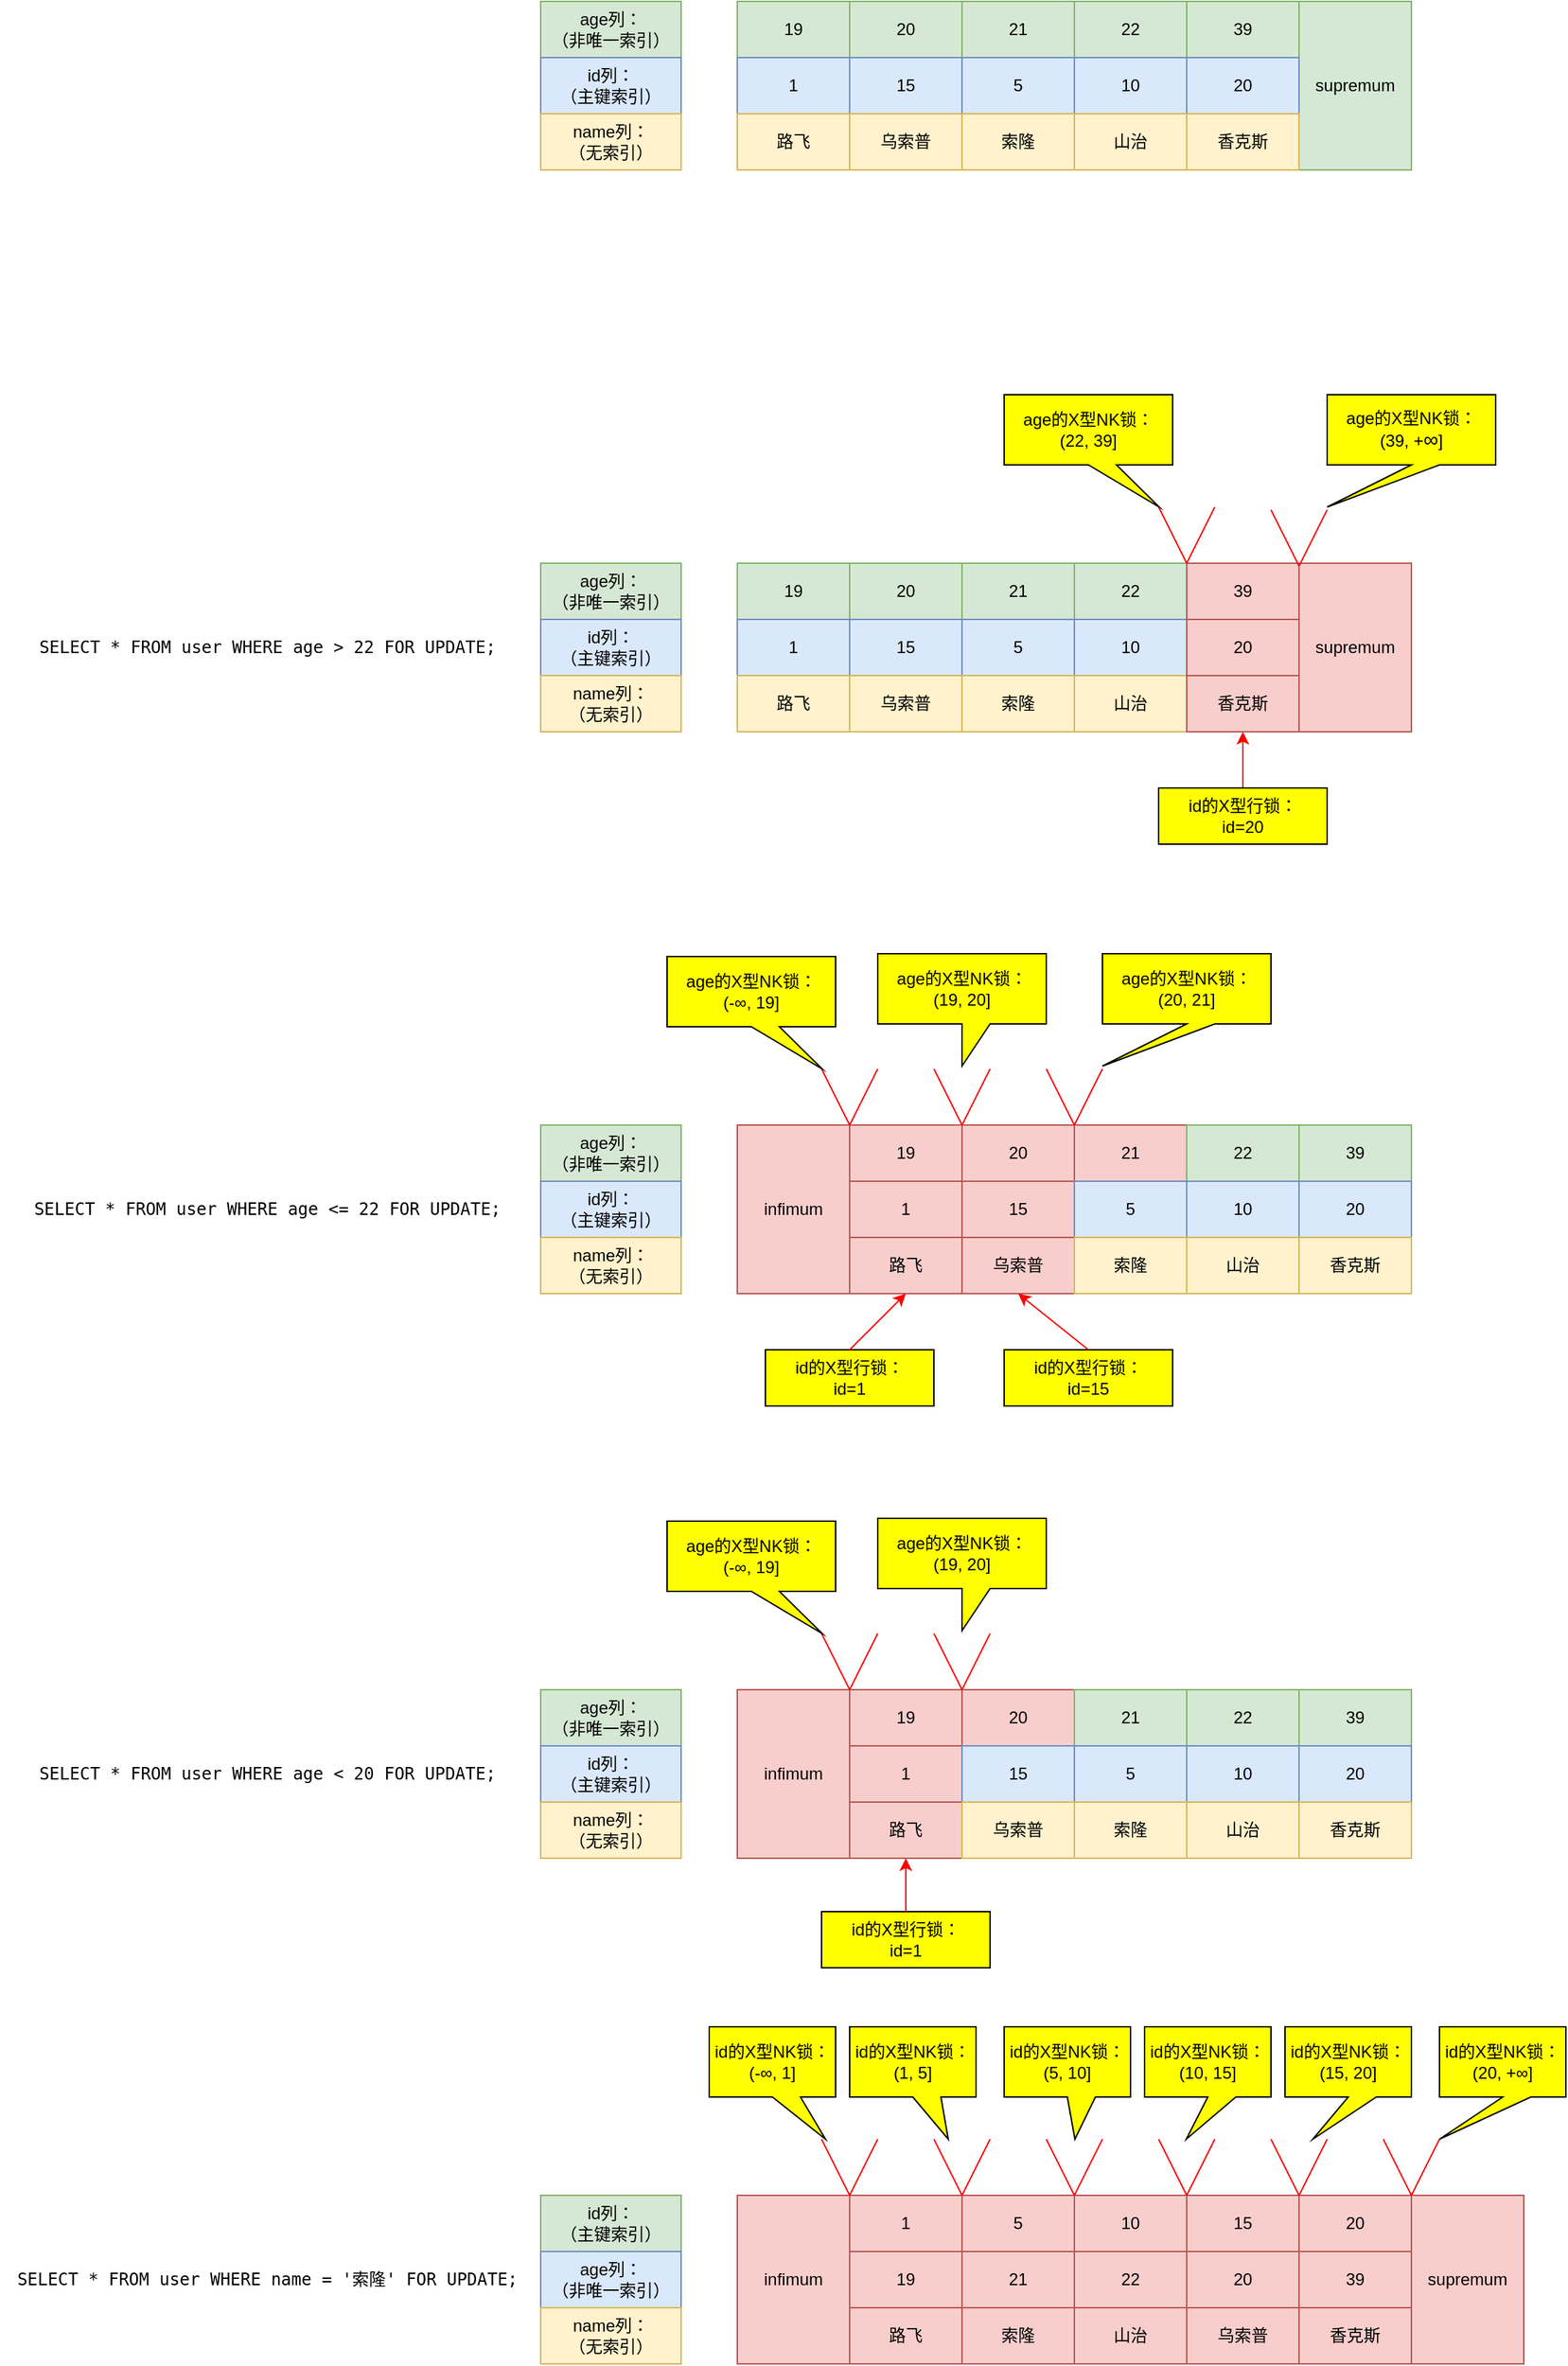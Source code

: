 <mxfile version="20.8.20" type="github">
  <diagram name="第 1 页" id="FlRqeJwbX9VMAqkas6RI">
    <mxGraphModel dx="1771" dy="603" grid="1" gridSize="10" guides="1" tooltips="1" connect="1" arrows="1" fold="1" page="1" pageScale="1" pageWidth="827" pageHeight="1169" math="0" shadow="0">
      <root>
        <mxCell id="0" />
        <mxCell id="1" parent="0" />
        <mxCell id="O0HnEdoJvwAwBROTITY0-1" value="age列：&lt;br&gt;（非唯一索引）" style="rounded=0;whiteSpace=wrap;html=1;align=center;fillColor=#d5e8d4;strokeColor=#82b366;" vertex="1" parent="1">
          <mxGeometry x="40" y="240" width="100" height="40" as="geometry" />
        </mxCell>
        <mxCell id="O0HnEdoJvwAwBROTITY0-2" value="19" style="rounded=0;whiteSpace=wrap;html=1;align=center;fillColor=#d5e8d4;strokeColor=#82b366;" vertex="1" parent="1">
          <mxGeometry x="180" y="240" width="80" height="40" as="geometry" />
        </mxCell>
        <mxCell id="O0HnEdoJvwAwBROTITY0-3" value="20" style="rounded=0;whiteSpace=wrap;html=1;align=center;fillColor=#d5e8d4;strokeColor=#82b366;" vertex="1" parent="1">
          <mxGeometry x="260" y="240" width="80" height="40" as="geometry" />
        </mxCell>
        <mxCell id="O0HnEdoJvwAwBROTITY0-4" value="21" style="rounded=0;whiteSpace=wrap;html=1;align=center;fillColor=#d5e8d4;strokeColor=#82b366;" vertex="1" parent="1">
          <mxGeometry x="340" y="240" width="80" height="40" as="geometry" />
        </mxCell>
        <mxCell id="O0HnEdoJvwAwBROTITY0-5" value="22" style="rounded=0;whiteSpace=wrap;html=1;align=center;fillColor=#d5e8d4;strokeColor=#82b366;" vertex="1" parent="1">
          <mxGeometry x="420" y="240" width="80" height="40" as="geometry" />
        </mxCell>
        <mxCell id="O0HnEdoJvwAwBROTITY0-6" value="39" style="rounded=0;whiteSpace=wrap;html=1;align=center;fillColor=#d5e8d4;strokeColor=#82b366;" vertex="1" parent="1">
          <mxGeometry x="500" y="240" width="80" height="40" as="geometry" />
        </mxCell>
        <mxCell id="O0HnEdoJvwAwBROTITY0-7" value="supremum" style="rounded=0;whiteSpace=wrap;html=1;align=center;fillColor=#d5e8d4;strokeColor=#82b366;" vertex="1" parent="1">
          <mxGeometry x="580" y="240" width="80" height="120" as="geometry" />
        </mxCell>
        <mxCell id="O0HnEdoJvwAwBROTITY0-8" value="id列：&lt;br&gt;（主键索引）" style="rounded=0;whiteSpace=wrap;html=1;align=center;fillColor=#dae8fc;strokeColor=#6c8ebf;" vertex="1" parent="1">
          <mxGeometry x="40" y="280" width="100" height="40" as="geometry" />
        </mxCell>
        <mxCell id="O0HnEdoJvwAwBROTITY0-9" value="1" style="rounded=0;whiteSpace=wrap;html=1;align=center;fillColor=#dae8fc;strokeColor=#6c8ebf;" vertex="1" parent="1">
          <mxGeometry x="180" y="280" width="80" height="40" as="geometry" />
        </mxCell>
        <mxCell id="O0HnEdoJvwAwBROTITY0-10" value="15" style="rounded=0;whiteSpace=wrap;html=1;align=center;fillColor=#dae8fc;strokeColor=#6c8ebf;" vertex="1" parent="1">
          <mxGeometry x="260" y="280" width="80" height="40" as="geometry" />
        </mxCell>
        <mxCell id="O0HnEdoJvwAwBROTITY0-11" value="5" style="rounded=0;whiteSpace=wrap;html=1;align=center;fillColor=#dae8fc;strokeColor=#6c8ebf;" vertex="1" parent="1">
          <mxGeometry x="340" y="280" width="80" height="40" as="geometry" />
        </mxCell>
        <mxCell id="O0HnEdoJvwAwBROTITY0-12" value="10" style="rounded=0;whiteSpace=wrap;html=1;align=center;fillColor=#dae8fc;strokeColor=#6c8ebf;" vertex="1" parent="1">
          <mxGeometry x="420" y="280" width="80" height="40" as="geometry" />
        </mxCell>
        <mxCell id="O0HnEdoJvwAwBROTITY0-13" value="20" style="rounded=0;whiteSpace=wrap;html=1;align=center;fillColor=#dae8fc;strokeColor=#6c8ebf;" vertex="1" parent="1">
          <mxGeometry x="500" y="280" width="80" height="40" as="geometry" />
        </mxCell>
        <mxCell id="O0HnEdoJvwAwBROTITY0-14" value="name列：&lt;br&gt;（无索引）" style="rounded=0;whiteSpace=wrap;html=1;align=center;fillColor=#fff2cc;strokeColor=#d6b656;" vertex="1" parent="1">
          <mxGeometry x="40" y="320" width="100" height="40" as="geometry" />
        </mxCell>
        <mxCell id="O0HnEdoJvwAwBROTITY0-15" value="路飞" style="rounded=0;whiteSpace=wrap;html=1;align=center;fillColor=#fff2cc;strokeColor=#d6b656;" vertex="1" parent="1">
          <mxGeometry x="180" y="320" width="80" height="40" as="geometry" />
        </mxCell>
        <mxCell id="O0HnEdoJvwAwBROTITY0-16" value="乌索普" style="rounded=0;whiteSpace=wrap;html=1;align=center;fillColor=#fff2cc;strokeColor=#d6b656;" vertex="1" parent="1">
          <mxGeometry x="260" y="320" width="80" height="40" as="geometry" />
        </mxCell>
        <mxCell id="O0HnEdoJvwAwBROTITY0-17" value="索隆" style="rounded=0;whiteSpace=wrap;html=1;align=center;fillColor=#fff2cc;strokeColor=#d6b656;" vertex="1" parent="1">
          <mxGeometry x="340" y="320" width="80" height="40" as="geometry" />
        </mxCell>
        <mxCell id="O0HnEdoJvwAwBROTITY0-18" value="山治" style="rounded=0;whiteSpace=wrap;html=1;align=center;fillColor=#fff2cc;strokeColor=#d6b656;" vertex="1" parent="1">
          <mxGeometry x="420" y="320" width="80" height="40" as="geometry" />
        </mxCell>
        <mxCell id="O0HnEdoJvwAwBROTITY0-19" value="香克斯" style="rounded=0;whiteSpace=wrap;html=1;align=center;fillColor=#fff2cc;strokeColor=#d6b656;" vertex="1" parent="1">
          <mxGeometry x="500" y="320" width="80" height="40" as="geometry" />
        </mxCell>
        <mxCell id="O0HnEdoJvwAwBROTITY0-40" value="&lt;div style=&quot;font-family: Menlo, monospace;&quot;&gt;SELECT * FROM user WHERE age &amp;gt; 22 FOR UPDATE;&lt;/div&gt;" style="text;html=1;align=center;verticalAlign=middle;resizable=0;points=[];autosize=1;strokeColor=none;fillColor=none;" vertex="1" parent="1">
          <mxGeometry x="-330" y="685" width="350" height="30" as="geometry" />
        </mxCell>
        <mxCell id="O0HnEdoJvwAwBROTITY0-41" value="age列：&lt;br&gt;（非唯一索引）" style="rounded=0;whiteSpace=wrap;html=1;align=center;fillColor=#d5e8d4;strokeColor=#82b366;" vertex="1" parent="1">
          <mxGeometry x="40" y="640" width="100" height="40" as="geometry" />
        </mxCell>
        <mxCell id="O0HnEdoJvwAwBROTITY0-42" value="19" style="rounded=0;whiteSpace=wrap;html=1;align=center;fillColor=#d5e8d4;strokeColor=#82b366;" vertex="1" parent="1">
          <mxGeometry x="180" y="640" width="80" height="40" as="geometry" />
        </mxCell>
        <mxCell id="O0HnEdoJvwAwBROTITY0-43" value="20" style="rounded=0;whiteSpace=wrap;html=1;align=center;fillColor=#d5e8d4;strokeColor=#82b366;" vertex="1" parent="1">
          <mxGeometry x="260" y="640" width="80" height="40" as="geometry" />
        </mxCell>
        <mxCell id="O0HnEdoJvwAwBROTITY0-44" value="21" style="rounded=0;whiteSpace=wrap;html=1;align=center;fillColor=#d5e8d4;strokeColor=#82b366;" vertex="1" parent="1">
          <mxGeometry x="340" y="640" width="80" height="40" as="geometry" />
        </mxCell>
        <mxCell id="O0HnEdoJvwAwBROTITY0-45" value="22" style="rounded=0;whiteSpace=wrap;html=1;align=center;fillColor=#d5e8d4;strokeColor=#82b366;" vertex="1" parent="1">
          <mxGeometry x="420" y="640" width="80" height="40" as="geometry" />
        </mxCell>
        <mxCell id="O0HnEdoJvwAwBROTITY0-46" value="39" style="rounded=0;whiteSpace=wrap;html=1;align=center;fillColor=#f8cecc;strokeColor=#b85450;" vertex="1" parent="1">
          <mxGeometry x="500" y="640" width="80" height="40" as="geometry" />
        </mxCell>
        <mxCell id="O0HnEdoJvwAwBROTITY0-47" value="supremum" style="rounded=0;whiteSpace=wrap;html=1;align=center;fillColor=#f8cecc;strokeColor=#b85450;" vertex="1" parent="1">
          <mxGeometry x="580" y="640" width="80" height="120" as="geometry" />
        </mxCell>
        <mxCell id="O0HnEdoJvwAwBROTITY0-48" value="id列：&lt;br&gt;（主键索引）" style="rounded=0;whiteSpace=wrap;html=1;align=center;fillColor=#dae8fc;strokeColor=#6c8ebf;" vertex="1" parent="1">
          <mxGeometry x="40" y="680" width="100" height="40" as="geometry" />
        </mxCell>
        <mxCell id="O0HnEdoJvwAwBROTITY0-49" value="1" style="rounded=0;whiteSpace=wrap;html=1;align=center;fillColor=#dae8fc;strokeColor=#6c8ebf;" vertex="1" parent="1">
          <mxGeometry x="180" y="680" width="80" height="40" as="geometry" />
        </mxCell>
        <mxCell id="O0HnEdoJvwAwBROTITY0-50" value="15" style="rounded=0;whiteSpace=wrap;html=1;align=center;fillColor=#dae8fc;strokeColor=#6c8ebf;" vertex="1" parent="1">
          <mxGeometry x="260" y="680" width="80" height="40" as="geometry" />
        </mxCell>
        <mxCell id="O0HnEdoJvwAwBROTITY0-51" value="5" style="rounded=0;whiteSpace=wrap;html=1;align=center;fillColor=#dae8fc;strokeColor=#6c8ebf;" vertex="1" parent="1">
          <mxGeometry x="340" y="680" width="80" height="40" as="geometry" />
        </mxCell>
        <mxCell id="O0HnEdoJvwAwBROTITY0-52" value="10" style="rounded=0;whiteSpace=wrap;html=1;align=center;fillColor=#dae8fc;strokeColor=#6c8ebf;" vertex="1" parent="1">
          <mxGeometry x="420" y="680" width="80" height="40" as="geometry" />
        </mxCell>
        <mxCell id="O0HnEdoJvwAwBROTITY0-53" value="20" style="rounded=0;whiteSpace=wrap;html=1;align=center;fillColor=#f8cecc;strokeColor=#b85450;" vertex="1" parent="1">
          <mxGeometry x="500" y="680" width="80" height="40" as="geometry" />
        </mxCell>
        <mxCell id="O0HnEdoJvwAwBROTITY0-54" value="name列：&lt;br&gt;（无索引）" style="rounded=0;whiteSpace=wrap;html=1;align=center;fillColor=#fff2cc;strokeColor=#d6b656;" vertex="1" parent="1">
          <mxGeometry x="40" y="720" width="100" height="40" as="geometry" />
        </mxCell>
        <mxCell id="O0HnEdoJvwAwBROTITY0-55" value="路飞" style="rounded=0;whiteSpace=wrap;html=1;align=center;fillColor=#fff2cc;strokeColor=#d6b656;" vertex="1" parent="1">
          <mxGeometry x="180" y="720" width="80" height="40" as="geometry" />
        </mxCell>
        <mxCell id="O0HnEdoJvwAwBROTITY0-56" value="乌索普" style="rounded=0;whiteSpace=wrap;html=1;align=center;fillColor=#fff2cc;strokeColor=#d6b656;" vertex="1" parent="1">
          <mxGeometry x="260" y="720" width="80" height="40" as="geometry" />
        </mxCell>
        <mxCell id="O0HnEdoJvwAwBROTITY0-57" value="索隆" style="rounded=0;whiteSpace=wrap;html=1;align=center;fillColor=#fff2cc;strokeColor=#d6b656;" vertex="1" parent="1">
          <mxGeometry x="340" y="720" width="80" height="40" as="geometry" />
        </mxCell>
        <mxCell id="O0HnEdoJvwAwBROTITY0-58" value="山治" style="rounded=0;whiteSpace=wrap;html=1;align=center;fillColor=#fff2cc;strokeColor=#d6b656;" vertex="1" parent="1">
          <mxGeometry x="420" y="720" width="80" height="40" as="geometry" />
        </mxCell>
        <mxCell id="O0HnEdoJvwAwBROTITY0-59" value="香克斯" style="rounded=0;whiteSpace=wrap;html=1;align=center;fillColor=#f8cecc;strokeColor=#b85450;" vertex="1" parent="1">
          <mxGeometry x="500" y="720" width="80" height="40" as="geometry" />
        </mxCell>
        <mxCell id="O0HnEdoJvwAwBROTITY0-60" value="" style="endArrow=none;html=1;rounded=0;entryX=1;entryY=0;entryDx=0;entryDy=0;strokeColor=#FF0000;" edge="1" parent="1" target="O0HnEdoJvwAwBROTITY0-45">
          <mxGeometry width="50" height="50" relative="1" as="geometry">
            <mxPoint x="480" y="600" as="sourcePoint" />
            <mxPoint x="220" y="780" as="targetPoint" />
          </mxGeometry>
        </mxCell>
        <mxCell id="O0HnEdoJvwAwBROTITY0-61" value="" style="endArrow=none;html=1;rounded=0;entryX=0;entryY=0;entryDx=0;entryDy=0;strokeColor=#FF0000;" edge="1" parent="1" target="O0HnEdoJvwAwBROTITY0-46">
          <mxGeometry width="50" height="50" relative="1" as="geometry">
            <mxPoint x="520" y="600" as="sourcePoint" />
            <mxPoint x="510" y="650" as="targetPoint" />
          </mxGeometry>
        </mxCell>
        <mxCell id="O0HnEdoJvwAwBROTITY0-62" value="age的X型NK锁：&lt;br&gt;(22, 39]" style="shape=callout;whiteSpace=wrap;html=1;perimeter=calloutPerimeter;position2=0.92;fillColor=#FFFF00;" vertex="1" parent="1">
          <mxGeometry x="370" y="520" width="120" height="80" as="geometry" />
        </mxCell>
        <mxCell id="O0HnEdoJvwAwBROTITY0-72" value="" style="endArrow=none;html=1;rounded=0;entryX=1;entryY=0;entryDx=0;entryDy=0;strokeColor=#FF0000;" edge="1" parent="1">
          <mxGeometry width="50" height="50" relative="1" as="geometry">
            <mxPoint x="560" y="602" as="sourcePoint" />
            <mxPoint x="580" y="642" as="targetPoint" />
          </mxGeometry>
        </mxCell>
        <mxCell id="O0HnEdoJvwAwBROTITY0-73" value="" style="endArrow=none;html=1;rounded=0;entryX=0;entryY=0;entryDx=0;entryDy=0;strokeColor=#FF0000;" edge="1" parent="1">
          <mxGeometry width="50" height="50" relative="1" as="geometry">
            <mxPoint x="600" y="602" as="sourcePoint" />
            <mxPoint x="580" y="642" as="targetPoint" />
          </mxGeometry>
        </mxCell>
        <mxCell id="O0HnEdoJvwAwBROTITY0-74" value="age的X型NK锁：&lt;br&gt;(39, +&lt;span style=&quot;font-size: 11pt; font-family: arial;&quot;&gt;∞&lt;/span&gt;]" style="shape=callout;whiteSpace=wrap;html=1;perimeter=calloutPerimeter;position2=0;fillColor=#FFFF00;" vertex="1" parent="1">
          <mxGeometry x="600" y="520" width="120" height="80" as="geometry" />
        </mxCell>
        <mxCell id="O0HnEdoJvwAwBROTITY0-76" style="edgeStyle=orthogonalEdgeStyle;rounded=0;orthogonalLoop=1;jettySize=auto;html=1;exitX=0.5;exitY=0;exitDx=0;exitDy=0;entryX=0.5;entryY=1;entryDx=0;entryDy=0;strokeColor=#FF0000;" edge="1" parent="1" source="O0HnEdoJvwAwBROTITY0-75" target="O0HnEdoJvwAwBROTITY0-59">
          <mxGeometry relative="1" as="geometry" />
        </mxCell>
        <mxCell id="O0HnEdoJvwAwBROTITY0-75" value="id的X型行锁：&lt;br&gt;id=20" style="rounded=0;whiteSpace=wrap;html=1;fillColor=#FFFF00;" vertex="1" parent="1">
          <mxGeometry x="480" y="800" width="120" height="40" as="geometry" />
        </mxCell>
        <mxCell id="O0HnEdoJvwAwBROTITY0-77" value="&lt;div style=&quot;font-family: Menlo, monospace;&quot;&gt;SELECT * FROM user WHERE age &amp;lt;= 22 FOR UPDATE;&lt;/div&gt;" style="text;html=1;align=center;verticalAlign=middle;resizable=0;points=[];autosize=1;strokeColor=none;fillColor=none;" vertex="1" parent="1">
          <mxGeometry x="-335" y="1085" width="360" height="30" as="geometry" />
        </mxCell>
        <mxCell id="O0HnEdoJvwAwBROTITY0-78" value="age列：&lt;br&gt;（非唯一索引）" style="rounded=0;whiteSpace=wrap;html=1;align=center;fillColor=#d5e8d4;strokeColor=#82b366;" vertex="1" parent="1">
          <mxGeometry x="40" y="1040" width="100" height="40" as="geometry" />
        </mxCell>
        <mxCell id="O0HnEdoJvwAwBROTITY0-79" value="19" style="rounded=0;whiteSpace=wrap;html=1;align=center;fillColor=#f8cecc;strokeColor=#b85450;" vertex="1" parent="1">
          <mxGeometry x="260" y="1040" width="80" height="40" as="geometry" />
        </mxCell>
        <mxCell id="O0HnEdoJvwAwBROTITY0-80" value="20" style="rounded=0;whiteSpace=wrap;html=1;align=center;fillColor=#f8cecc;strokeColor=#b85450;" vertex="1" parent="1">
          <mxGeometry x="340" y="1040" width="80" height="40" as="geometry" />
        </mxCell>
        <mxCell id="O0HnEdoJvwAwBROTITY0-81" value="21" style="rounded=0;whiteSpace=wrap;html=1;align=center;fillColor=#f8cecc;strokeColor=#b85450;" vertex="1" parent="1">
          <mxGeometry x="420" y="1040" width="80" height="40" as="geometry" />
        </mxCell>
        <mxCell id="O0HnEdoJvwAwBROTITY0-82" value="22" style="rounded=0;whiteSpace=wrap;html=1;align=center;fillColor=#d5e8d4;strokeColor=#82b366;" vertex="1" parent="1">
          <mxGeometry x="500" y="1040" width="80" height="40" as="geometry" />
        </mxCell>
        <mxCell id="O0HnEdoJvwAwBROTITY0-83" value="39" style="rounded=0;whiteSpace=wrap;html=1;align=center;fillColor=#d5e8d4;strokeColor=#82b366;" vertex="1" parent="1">
          <mxGeometry x="580" y="1040" width="80" height="40" as="geometry" />
        </mxCell>
        <mxCell id="O0HnEdoJvwAwBROTITY0-84" value="infimum" style="rounded=0;whiteSpace=wrap;html=1;align=center;fillColor=#f8cecc;strokeColor=#b85450;" vertex="1" parent="1">
          <mxGeometry x="180" y="1040" width="80" height="120" as="geometry" />
        </mxCell>
        <mxCell id="O0HnEdoJvwAwBROTITY0-85" value="id列：&lt;br&gt;（主键索引）" style="rounded=0;whiteSpace=wrap;html=1;align=center;fillColor=#dae8fc;strokeColor=#6c8ebf;" vertex="1" parent="1">
          <mxGeometry x="40" y="1080" width="100" height="40" as="geometry" />
        </mxCell>
        <mxCell id="O0HnEdoJvwAwBROTITY0-86" value="1" style="rounded=0;whiteSpace=wrap;html=1;align=center;fillColor=#f8cecc;strokeColor=#b85450;" vertex="1" parent="1">
          <mxGeometry x="260" y="1080" width="80" height="40" as="geometry" />
        </mxCell>
        <mxCell id="O0HnEdoJvwAwBROTITY0-87" value="15" style="rounded=0;whiteSpace=wrap;html=1;align=center;fillColor=#f8cecc;strokeColor=#b85450;" vertex="1" parent="1">
          <mxGeometry x="340" y="1080" width="80" height="40" as="geometry" />
        </mxCell>
        <mxCell id="O0HnEdoJvwAwBROTITY0-88" value="5" style="rounded=0;whiteSpace=wrap;html=1;align=center;fillColor=#dae8fc;strokeColor=#6c8ebf;" vertex="1" parent="1">
          <mxGeometry x="420" y="1080" width="80" height="40" as="geometry" />
        </mxCell>
        <mxCell id="O0HnEdoJvwAwBROTITY0-89" value="10" style="rounded=0;whiteSpace=wrap;html=1;align=center;fillColor=#dae8fc;strokeColor=#6c8ebf;" vertex="1" parent="1">
          <mxGeometry x="500" y="1080" width="80" height="40" as="geometry" />
        </mxCell>
        <mxCell id="O0HnEdoJvwAwBROTITY0-90" value="20" style="rounded=0;whiteSpace=wrap;html=1;align=center;fillColor=#dae8fc;strokeColor=#6c8ebf;" vertex="1" parent="1">
          <mxGeometry x="580" y="1080" width="80" height="40" as="geometry" />
        </mxCell>
        <mxCell id="O0HnEdoJvwAwBROTITY0-91" value="name列：&lt;br&gt;（无索引）" style="rounded=0;whiteSpace=wrap;html=1;align=center;fillColor=#fff2cc;strokeColor=#d6b656;" vertex="1" parent="1">
          <mxGeometry x="40" y="1120" width="100" height="40" as="geometry" />
        </mxCell>
        <mxCell id="O0HnEdoJvwAwBROTITY0-92" value="路飞" style="rounded=0;whiteSpace=wrap;html=1;align=center;fillColor=#f8cecc;strokeColor=#b85450;" vertex="1" parent="1">
          <mxGeometry x="260" y="1120" width="80" height="40" as="geometry" />
        </mxCell>
        <mxCell id="O0HnEdoJvwAwBROTITY0-93" value="乌索普" style="rounded=0;whiteSpace=wrap;html=1;align=center;fillColor=#f8cecc;strokeColor=#b85450;" vertex="1" parent="1">
          <mxGeometry x="340" y="1120" width="80" height="40" as="geometry" />
        </mxCell>
        <mxCell id="O0HnEdoJvwAwBROTITY0-94" value="索隆" style="rounded=0;whiteSpace=wrap;html=1;align=center;fillColor=#fff2cc;strokeColor=#d6b656;" vertex="1" parent="1">
          <mxGeometry x="420" y="1120" width="80" height="40" as="geometry" />
        </mxCell>
        <mxCell id="O0HnEdoJvwAwBROTITY0-95" value="山治" style="rounded=0;whiteSpace=wrap;html=1;align=center;fillColor=#fff2cc;strokeColor=#d6b656;" vertex="1" parent="1">
          <mxGeometry x="500" y="1120" width="80" height="40" as="geometry" />
        </mxCell>
        <mxCell id="O0HnEdoJvwAwBROTITY0-96" value="香克斯" style="rounded=0;whiteSpace=wrap;html=1;align=center;fillColor=#fff2cc;strokeColor=#d6b656;" vertex="1" parent="1">
          <mxGeometry x="580" y="1120" width="80" height="40" as="geometry" />
        </mxCell>
        <mxCell id="O0HnEdoJvwAwBROTITY0-97" value="" style="endArrow=none;html=1;rounded=0;entryX=1;entryY=0;entryDx=0;entryDy=0;strokeColor=#FF0000;" edge="1" parent="1">
          <mxGeometry width="50" height="50" relative="1" as="geometry">
            <mxPoint x="240" y="1000" as="sourcePoint" />
            <mxPoint x="260" y="1040" as="targetPoint" />
          </mxGeometry>
        </mxCell>
        <mxCell id="O0HnEdoJvwAwBROTITY0-98" value="" style="endArrow=none;html=1;rounded=0;entryX=0;entryY=0;entryDx=0;entryDy=0;strokeColor=#FF0000;" edge="1" parent="1">
          <mxGeometry width="50" height="50" relative="1" as="geometry">
            <mxPoint x="280" y="1000" as="sourcePoint" />
            <mxPoint x="260" y="1040" as="targetPoint" />
          </mxGeometry>
        </mxCell>
        <mxCell id="O0HnEdoJvwAwBROTITY0-99" value="age的X型NK锁：&lt;br&gt;(-∞, 19]" style="shape=callout;whiteSpace=wrap;html=1;perimeter=calloutPerimeter;position2=0.92;fillColor=#FFFF00;" vertex="1" parent="1">
          <mxGeometry x="130" y="920" width="120" height="80" as="geometry" />
        </mxCell>
        <mxCell id="O0HnEdoJvwAwBROTITY0-100" value="" style="endArrow=none;html=1;rounded=0;entryX=1;entryY=0;entryDx=0;entryDy=0;strokeColor=#FF0000;" edge="1" parent="1">
          <mxGeometry width="50" height="50" relative="1" as="geometry">
            <mxPoint x="320" y="1000" as="sourcePoint" />
            <mxPoint x="340" y="1040" as="targetPoint" />
          </mxGeometry>
        </mxCell>
        <mxCell id="O0HnEdoJvwAwBROTITY0-101" value="" style="endArrow=none;html=1;rounded=0;entryX=0;entryY=0;entryDx=0;entryDy=0;strokeColor=#FF0000;" edge="1" parent="1">
          <mxGeometry width="50" height="50" relative="1" as="geometry">
            <mxPoint x="360" y="1000" as="sourcePoint" />
            <mxPoint x="340" y="1040" as="targetPoint" />
          </mxGeometry>
        </mxCell>
        <mxCell id="O0HnEdoJvwAwBROTITY0-102" value="age的X型NK锁：&lt;br&gt;(19, 20]" style="shape=callout;whiteSpace=wrap;html=1;perimeter=calloutPerimeter;position2=0.5;fillColor=#FFFF00;" vertex="1" parent="1">
          <mxGeometry x="280" y="918" width="120" height="80" as="geometry" />
        </mxCell>
        <mxCell id="O0HnEdoJvwAwBROTITY0-104" value="id的X型行锁：&lt;br&gt;id=1" style="rounded=0;whiteSpace=wrap;html=1;fillColor=#FFFF00;" vertex="1" parent="1">
          <mxGeometry x="200" y="1200" width="120" height="40" as="geometry" />
        </mxCell>
        <mxCell id="O0HnEdoJvwAwBROTITY0-105" value="" style="endArrow=none;html=1;rounded=0;entryX=1;entryY=0;entryDx=0;entryDy=0;strokeColor=#FF0000;" edge="1" parent="1">
          <mxGeometry width="50" height="50" relative="1" as="geometry">
            <mxPoint x="400" y="1000" as="sourcePoint" />
            <mxPoint x="420" y="1040" as="targetPoint" />
          </mxGeometry>
        </mxCell>
        <mxCell id="O0HnEdoJvwAwBROTITY0-106" value="" style="endArrow=none;html=1;rounded=0;entryX=0;entryY=0;entryDx=0;entryDy=0;strokeColor=#FF0000;" edge="1" parent="1">
          <mxGeometry width="50" height="50" relative="1" as="geometry">
            <mxPoint x="440" y="1000" as="sourcePoint" />
            <mxPoint x="420" y="1040" as="targetPoint" />
          </mxGeometry>
        </mxCell>
        <mxCell id="O0HnEdoJvwAwBROTITY0-107" value="age的X型NK锁：&lt;br&gt;(20, 21]" style="shape=callout;whiteSpace=wrap;html=1;perimeter=calloutPerimeter;position2=0;fillColor=#FFFF00;" vertex="1" parent="1">
          <mxGeometry x="440" y="918" width="120" height="80" as="geometry" />
        </mxCell>
        <mxCell id="O0HnEdoJvwAwBROTITY0-108" value="" style="endArrow=classic;html=1;rounded=0;strokeColor=#FF0000;exitX=0.5;exitY=0;exitDx=0;exitDy=0;entryX=0.5;entryY=1;entryDx=0;entryDy=0;" edge="1" parent="1" source="O0HnEdoJvwAwBROTITY0-104" target="O0HnEdoJvwAwBROTITY0-92">
          <mxGeometry width="50" height="50" relative="1" as="geometry">
            <mxPoint x="110" y="1260" as="sourcePoint" />
            <mxPoint x="160" y="1210" as="targetPoint" />
          </mxGeometry>
        </mxCell>
        <mxCell id="O0HnEdoJvwAwBROTITY0-109" value="id的X型行锁：&lt;br&gt;id=15" style="rounded=0;whiteSpace=wrap;html=1;fillColor=#FFFF00;" vertex="1" parent="1">
          <mxGeometry x="370" y="1200" width="120" height="40" as="geometry" />
        </mxCell>
        <mxCell id="O0HnEdoJvwAwBROTITY0-110" value="" style="endArrow=classic;html=1;rounded=0;strokeColor=#FF0000;exitX=0.5;exitY=0;exitDx=0;exitDy=0;entryX=0.5;entryY=1;entryDx=0;entryDy=0;" edge="1" parent="1" source="O0HnEdoJvwAwBROTITY0-109" target="O0HnEdoJvwAwBROTITY0-93">
          <mxGeometry width="50" height="50" relative="1" as="geometry">
            <mxPoint x="310" y="1260" as="sourcePoint" />
            <mxPoint x="500" y="1160" as="targetPoint" />
          </mxGeometry>
        </mxCell>
        <mxCell id="O0HnEdoJvwAwBROTITY0-111" value="&lt;div style=&quot;font-family: Menlo, monospace;&quot;&gt;SELECT * FROM user WHERE age &amp;lt; 20 FOR UPDATE;&lt;/div&gt;" style="text;html=1;align=center;verticalAlign=middle;resizable=0;points=[];autosize=1;strokeColor=none;fillColor=none;" vertex="1" parent="1">
          <mxGeometry x="-330" y="1487" width="350" height="30" as="geometry" />
        </mxCell>
        <mxCell id="O0HnEdoJvwAwBROTITY0-112" value="age列：&lt;br&gt;（非唯一索引）" style="rounded=0;whiteSpace=wrap;html=1;align=center;fillColor=#d5e8d4;strokeColor=#82b366;" vertex="1" parent="1">
          <mxGeometry x="40" y="1442" width="100" height="40" as="geometry" />
        </mxCell>
        <mxCell id="O0HnEdoJvwAwBROTITY0-113" value="19" style="rounded=0;whiteSpace=wrap;html=1;align=center;fillColor=#f8cecc;strokeColor=#b85450;" vertex="1" parent="1">
          <mxGeometry x="260" y="1442" width="80" height="40" as="geometry" />
        </mxCell>
        <mxCell id="O0HnEdoJvwAwBROTITY0-114" value="20" style="rounded=0;whiteSpace=wrap;html=1;align=center;fillColor=#f8cecc;strokeColor=#b85450;" vertex="1" parent="1">
          <mxGeometry x="340" y="1442" width="80" height="40" as="geometry" />
        </mxCell>
        <mxCell id="O0HnEdoJvwAwBROTITY0-115" value="21" style="rounded=0;whiteSpace=wrap;html=1;align=center;fillColor=#d5e8d4;strokeColor=#82b366;" vertex="1" parent="1">
          <mxGeometry x="420" y="1442" width="80" height="40" as="geometry" />
        </mxCell>
        <mxCell id="O0HnEdoJvwAwBROTITY0-116" value="22" style="rounded=0;whiteSpace=wrap;html=1;align=center;fillColor=#d5e8d4;strokeColor=#82b366;" vertex="1" parent="1">
          <mxGeometry x="500" y="1442" width="80" height="40" as="geometry" />
        </mxCell>
        <mxCell id="O0HnEdoJvwAwBROTITY0-117" value="39" style="rounded=0;whiteSpace=wrap;html=1;align=center;fillColor=#d5e8d4;strokeColor=#82b366;" vertex="1" parent="1">
          <mxGeometry x="580" y="1442" width="80" height="40" as="geometry" />
        </mxCell>
        <mxCell id="O0HnEdoJvwAwBROTITY0-118" value="infimum" style="rounded=0;whiteSpace=wrap;html=1;align=center;fillColor=#f8cecc;strokeColor=#b85450;" vertex="1" parent="1">
          <mxGeometry x="180" y="1442" width="80" height="120" as="geometry" />
        </mxCell>
        <mxCell id="O0HnEdoJvwAwBROTITY0-119" value="id列：&lt;br&gt;（主键索引）" style="rounded=0;whiteSpace=wrap;html=1;align=center;fillColor=#dae8fc;strokeColor=#6c8ebf;" vertex="1" parent="1">
          <mxGeometry x="40" y="1482" width="100" height="40" as="geometry" />
        </mxCell>
        <mxCell id="O0HnEdoJvwAwBROTITY0-120" value="1" style="rounded=0;whiteSpace=wrap;html=1;align=center;fillColor=#f8cecc;strokeColor=#b85450;" vertex="1" parent="1">
          <mxGeometry x="260" y="1482" width="80" height="40" as="geometry" />
        </mxCell>
        <mxCell id="O0HnEdoJvwAwBROTITY0-121" value="15" style="rounded=0;whiteSpace=wrap;html=1;align=center;fillColor=#dae8fc;strokeColor=#6c8ebf;" vertex="1" parent="1">
          <mxGeometry x="340" y="1482" width="80" height="40" as="geometry" />
        </mxCell>
        <mxCell id="O0HnEdoJvwAwBROTITY0-122" value="5" style="rounded=0;whiteSpace=wrap;html=1;align=center;fillColor=#dae8fc;strokeColor=#6c8ebf;" vertex="1" parent="1">
          <mxGeometry x="420" y="1482" width="80" height="40" as="geometry" />
        </mxCell>
        <mxCell id="O0HnEdoJvwAwBROTITY0-123" value="10" style="rounded=0;whiteSpace=wrap;html=1;align=center;fillColor=#dae8fc;strokeColor=#6c8ebf;" vertex="1" parent="1">
          <mxGeometry x="500" y="1482" width="80" height="40" as="geometry" />
        </mxCell>
        <mxCell id="O0HnEdoJvwAwBROTITY0-124" value="20" style="rounded=0;whiteSpace=wrap;html=1;align=center;fillColor=#dae8fc;strokeColor=#6c8ebf;" vertex="1" parent="1">
          <mxGeometry x="580" y="1482" width="80" height="40" as="geometry" />
        </mxCell>
        <mxCell id="O0HnEdoJvwAwBROTITY0-125" value="name列：&lt;br&gt;（无索引）" style="rounded=0;whiteSpace=wrap;html=1;align=center;fillColor=#fff2cc;strokeColor=#d6b656;" vertex="1" parent="1">
          <mxGeometry x="40" y="1522" width="100" height="40" as="geometry" />
        </mxCell>
        <mxCell id="O0HnEdoJvwAwBROTITY0-126" value="路飞" style="rounded=0;whiteSpace=wrap;html=1;align=center;fillColor=#f8cecc;strokeColor=#b85450;" vertex="1" parent="1">
          <mxGeometry x="260" y="1522" width="80" height="40" as="geometry" />
        </mxCell>
        <mxCell id="O0HnEdoJvwAwBROTITY0-127" value="乌索普" style="rounded=0;whiteSpace=wrap;html=1;align=center;fillColor=#fff2cc;strokeColor=#d6b656;" vertex="1" parent="1">
          <mxGeometry x="340" y="1522" width="80" height="40" as="geometry" />
        </mxCell>
        <mxCell id="O0HnEdoJvwAwBROTITY0-128" value="索隆" style="rounded=0;whiteSpace=wrap;html=1;align=center;fillColor=#fff2cc;strokeColor=#d6b656;" vertex="1" parent="1">
          <mxGeometry x="420" y="1522" width="80" height="40" as="geometry" />
        </mxCell>
        <mxCell id="O0HnEdoJvwAwBROTITY0-129" value="山治" style="rounded=0;whiteSpace=wrap;html=1;align=center;fillColor=#fff2cc;strokeColor=#d6b656;" vertex="1" parent="1">
          <mxGeometry x="500" y="1522" width="80" height="40" as="geometry" />
        </mxCell>
        <mxCell id="O0HnEdoJvwAwBROTITY0-130" value="香克斯" style="rounded=0;whiteSpace=wrap;html=1;align=center;fillColor=#fff2cc;strokeColor=#d6b656;" vertex="1" parent="1">
          <mxGeometry x="580" y="1522" width="80" height="40" as="geometry" />
        </mxCell>
        <mxCell id="O0HnEdoJvwAwBROTITY0-131" value="" style="endArrow=none;html=1;rounded=0;entryX=1;entryY=0;entryDx=0;entryDy=0;strokeColor=#FF0000;" edge="1" parent="1">
          <mxGeometry width="50" height="50" relative="1" as="geometry">
            <mxPoint x="240" y="1402" as="sourcePoint" />
            <mxPoint x="260" y="1442" as="targetPoint" />
          </mxGeometry>
        </mxCell>
        <mxCell id="O0HnEdoJvwAwBROTITY0-132" value="" style="endArrow=none;html=1;rounded=0;entryX=0;entryY=0;entryDx=0;entryDy=0;strokeColor=#FF0000;" edge="1" parent="1">
          <mxGeometry width="50" height="50" relative="1" as="geometry">
            <mxPoint x="280" y="1402" as="sourcePoint" />
            <mxPoint x="260" y="1442" as="targetPoint" />
          </mxGeometry>
        </mxCell>
        <mxCell id="O0HnEdoJvwAwBROTITY0-133" value="age的X型NK锁：&lt;br&gt;(-∞, 19]" style="shape=callout;whiteSpace=wrap;html=1;perimeter=calloutPerimeter;position2=0.92;fillColor=#FFFF00;" vertex="1" parent="1">
          <mxGeometry x="130" y="1322" width="120" height="80" as="geometry" />
        </mxCell>
        <mxCell id="O0HnEdoJvwAwBROTITY0-134" value="" style="endArrow=none;html=1;rounded=0;entryX=1;entryY=0;entryDx=0;entryDy=0;strokeColor=#FF0000;" edge="1" parent="1">
          <mxGeometry width="50" height="50" relative="1" as="geometry">
            <mxPoint x="320" y="1402" as="sourcePoint" />
            <mxPoint x="340" y="1442" as="targetPoint" />
          </mxGeometry>
        </mxCell>
        <mxCell id="O0HnEdoJvwAwBROTITY0-135" value="" style="endArrow=none;html=1;rounded=0;entryX=0;entryY=0;entryDx=0;entryDy=0;strokeColor=#FF0000;" edge="1" parent="1">
          <mxGeometry width="50" height="50" relative="1" as="geometry">
            <mxPoint x="360" y="1402" as="sourcePoint" />
            <mxPoint x="340" y="1442" as="targetPoint" />
          </mxGeometry>
        </mxCell>
        <mxCell id="O0HnEdoJvwAwBROTITY0-136" value="age的X型NK锁：&lt;br&gt;(19, 20]" style="shape=callout;whiteSpace=wrap;html=1;perimeter=calloutPerimeter;position2=0.5;fillColor=#FFFF00;" vertex="1" parent="1">
          <mxGeometry x="280" y="1320" width="120" height="80" as="geometry" />
        </mxCell>
        <mxCell id="O0HnEdoJvwAwBROTITY0-137" value="id的X型行锁：&lt;br&gt;id=1" style="rounded=0;whiteSpace=wrap;html=1;fillColor=#FFFF00;" vertex="1" parent="1">
          <mxGeometry x="240" y="1600" width="120" height="40" as="geometry" />
        </mxCell>
        <mxCell id="O0HnEdoJvwAwBROTITY0-141" value="" style="endArrow=classic;html=1;rounded=0;strokeColor=#FF0000;exitX=0.5;exitY=0;exitDx=0;exitDy=0;entryX=0.5;entryY=1;entryDx=0;entryDy=0;" edge="1" parent="1" source="O0HnEdoJvwAwBROTITY0-137" target="O0HnEdoJvwAwBROTITY0-126">
          <mxGeometry width="50" height="50" relative="1" as="geometry">
            <mxPoint x="110" y="1662" as="sourcePoint" />
            <mxPoint x="160" y="1612" as="targetPoint" />
          </mxGeometry>
        </mxCell>
        <mxCell id="O0HnEdoJvwAwBROTITY0-144" value="&lt;div style=&quot;font-family: Menlo, monospace;&quot;&gt;SELECT * FROM user WHERE&amp;nbsp;name = &#39;索隆&#39; FOR UPDATE;&lt;/div&gt;" style="text;html=1;align=center;verticalAlign=middle;resizable=0;points=[];autosize=1;strokeColor=none;fillColor=none;" vertex="1" parent="1">
          <mxGeometry x="-345" y="1847" width="380" height="30" as="geometry" />
        </mxCell>
        <mxCell id="O0HnEdoJvwAwBROTITY0-145" value="id列：&lt;br style=&quot;border-color: var(--border-color);&quot;&gt;（主键索引）" style="rounded=0;whiteSpace=wrap;html=1;align=center;fillColor=#d5e8d4;strokeColor=#82b366;" vertex="1" parent="1">
          <mxGeometry x="40" y="1802" width="100" height="40" as="geometry" />
        </mxCell>
        <mxCell id="O0HnEdoJvwAwBROTITY0-146" value="1" style="rounded=0;whiteSpace=wrap;html=1;align=center;fillColor=#f8cecc;strokeColor=#b85450;" vertex="1" parent="1">
          <mxGeometry x="260" y="1802" width="80" height="40" as="geometry" />
        </mxCell>
        <mxCell id="O0HnEdoJvwAwBROTITY0-147" value="5" style="rounded=0;whiteSpace=wrap;html=1;align=center;fillColor=#f8cecc;strokeColor=#b85450;" vertex="1" parent="1">
          <mxGeometry x="340" y="1802" width="80" height="40" as="geometry" />
        </mxCell>
        <mxCell id="O0HnEdoJvwAwBROTITY0-148" value="10" style="rounded=0;whiteSpace=wrap;html=1;align=center;fillColor=#f8cecc;strokeColor=#b85450;" vertex="1" parent="1">
          <mxGeometry x="420" y="1802" width="80" height="40" as="geometry" />
        </mxCell>
        <mxCell id="O0HnEdoJvwAwBROTITY0-149" value="15" style="rounded=0;whiteSpace=wrap;html=1;align=center;fillColor=#f8cecc;strokeColor=#b85450;" vertex="1" parent="1">
          <mxGeometry x="500" y="1802" width="80" height="40" as="geometry" />
        </mxCell>
        <mxCell id="O0HnEdoJvwAwBROTITY0-150" value="20" style="rounded=0;whiteSpace=wrap;html=1;align=center;fillColor=#f8cecc;strokeColor=#b85450;" vertex="1" parent="1">
          <mxGeometry x="580" y="1802" width="80" height="40" as="geometry" />
        </mxCell>
        <mxCell id="O0HnEdoJvwAwBROTITY0-151" value="infimum" style="rounded=0;whiteSpace=wrap;html=1;align=center;fillColor=#f8cecc;strokeColor=#b85450;" vertex="1" parent="1">
          <mxGeometry x="180" y="1802" width="80" height="120" as="geometry" />
        </mxCell>
        <mxCell id="O0HnEdoJvwAwBROTITY0-152" value="age列：&lt;br style=&quot;border-color: var(--border-color);&quot;&gt;（非唯一索引）" style="rounded=0;whiteSpace=wrap;html=1;align=center;fillColor=#dae8fc;strokeColor=#6c8ebf;" vertex="1" parent="1">
          <mxGeometry x="40" y="1842" width="100" height="40" as="geometry" />
        </mxCell>
        <mxCell id="O0HnEdoJvwAwBROTITY0-153" value="19" style="rounded=0;whiteSpace=wrap;html=1;align=center;fillColor=#f8cecc;strokeColor=#b85450;" vertex="1" parent="1">
          <mxGeometry x="260" y="1842" width="80" height="40" as="geometry" />
        </mxCell>
        <mxCell id="O0HnEdoJvwAwBROTITY0-154" value="21" style="rounded=0;whiteSpace=wrap;html=1;align=center;fillColor=#f8cecc;strokeColor=#b85450;" vertex="1" parent="1">
          <mxGeometry x="340" y="1842" width="80" height="40" as="geometry" />
        </mxCell>
        <mxCell id="O0HnEdoJvwAwBROTITY0-155" value="22" style="rounded=0;whiteSpace=wrap;html=1;align=center;fillColor=#f8cecc;strokeColor=#b85450;" vertex="1" parent="1">
          <mxGeometry x="420" y="1842" width="80" height="40" as="geometry" />
        </mxCell>
        <mxCell id="O0HnEdoJvwAwBROTITY0-156" value="20" style="rounded=0;whiteSpace=wrap;html=1;align=center;fillColor=#f8cecc;strokeColor=#b85450;" vertex="1" parent="1">
          <mxGeometry x="500" y="1842" width="80" height="40" as="geometry" />
        </mxCell>
        <mxCell id="O0HnEdoJvwAwBROTITY0-157" value="39" style="rounded=0;whiteSpace=wrap;html=1;align=center;fillColor=#f8cecc;strokeColor=#b85450;" vertex="1" parent="1">
          <mxGeometry x="580" y="1842" width="80" height="40" as="geometry" />
        </mxCell>
        <mxCell id="O0HnEdoJvwAwBROTITY0-158" value="name列：&lt;br&gt;（无索引）" style="rounded=0;whiteSpace=wrap;html=1;align=center;fillColor=#fff2cc;strokeColor=#d6b656;" vertex="1" parent="1">
          <mxGeometry x="40" y="1882" width="100" height="40" as="geometry" />
        </mxCell>
        <mxCell id="O0HnEdoJvwAwBROTITY0-159" value="路飞" style="rounded=0;whiteSpace=wrap;html=1;align=center;fillColor=#f8cecc;strokeColor=#b85450;" vertex="1" parent="1">
          <mxGeometry x="260" y="1882" width="80" height="40" as="geometry" />
        </mxCell>
        <mxCell id="O0HnEdoJvwAwBROTITY0-160" value="索隆" style="rounded=0;whiteSpace=wrap;html=1;align=center;fillColor=#f8cecc;strokeColor=#b85450;" vertex="1" parent="1">
          <mxGeometry x="340" y="1882" width="80" height="40" as="geometry" />
        </mxCell>
        <mxCell id="O0HnEdoJvwAwBROTITY0-161" value="山治" style="rounded=0;whiteSpace=wrap;html=1;align=center;fillColor=#f8cecc;strokeColor=#b85450;" vertex="1" parent="1">
          <mxGeometry x="420" y="1882" width="80" height="40" as="geometry" />
        </mxCell>
        <mxCell id="O0HnEdoJvwAwBROTITY0-162" value="乌索普" style="rounded=0;whiteSpace=wrap;html=1;align=center;fillColor=#f8cecc;strokeColor=#b85450;" vertex="1" parent="1">
          <mxGeometry x="500" y="1882" width="80" height="40" as="geometry" />
        </mxCell>
        <mxCell id="O0HnEdoJvwAwBROTITY0-163" value="香克斯" style="rounded=0;whiteSpace=wrap;html=1;align=center;fillColor=#f8cecc;strokeColor=#b85450;" vertex="1" parent="1">
          <mxGeometry x="580" y="1882" width="80" height="40" as="geometry" />
        </mxCell>
        <mxCell id="O0HnEdoJvwAwBROTITY0-164" value="" style="endArrow=none;html=1;rounded=0;entryX=1;entryY=0;entryDx=0;entryDy=0;strokeColor=#FF0000;" edge="1" parent="1">
          <mxGeometry width="50" height="50" relative="1" as="geometry">
            <mxPoint x="240" y="1762" as="sourcePoint" />
            <mxPoint x="260" y="1802" as="targetPoint" />
          </mxGeometry>
        </mxCell>
        <mxCell id="O0HnEdoJvwAwBROTITY0-165" value="" style="endArrow=none;html=1;rounded=0;entryX=0;entryY=0;entryDx=0;entryDy=0;strokeColor=#FF0000;" edge="1" parent="1">
          <mxGeometry width="50" height="50" relative="1" as="geometry">
            <mxPoint x="280" y="1762" as="sourcePoint" />
            <mxPoint x="260" y="1802" as="targetPoint" />
          </mxGeometry>
        </mxCell>
        <mxCell id="O0HnEdoJvwAwBROTITY0-166" value="id的X型NK锁：&lt;br&gt;(-∞, 1]" style="shape=callout;whiteSpace=wrap;html=1;perimeter=calloutPerimeter;position2=0.92;fillColor=#FFFF00;" vertex="1" parent="1">
          <mxGeometry x="160" y="1682" width="90" height="80" as="geometry" />
        </mxCell>
        <mxCell id="O0HnEdoJvwAwBROTITY0-167" value="" style="endArrow=none;html=1;rounded=0;entryX=1;entryY=0;entryDx=0;entryDy=0;strokeColor=#FF0000;" edge="1" parent="1">
          <mxGeometry width="50" height="50" relative="1" as="geometry">
            <mxPoint x="320" y="1762" as="sourcePoint" />
            <mxPoint x="340" y="1802" as="targetPoint" />
          </mxGeometry>
        </mxCell>
        <mxCell id="O0HnEdoJvwAwBROTITY0-168" value="" style="endArrow=none;html=1;rounded=0;entryX=0;entryY=0;entryDx=0;entryDy=0;strokeColor=#FF0000;" edge="1" parent="1">
          <mxGeometry width="50" height="50" relative="1" as="geometry">
            <mxPoint x="360" y="1762" as="sourcePoint" />
            <mxPoint x="340" y="1802" as="targetPoint" />
          </mxGeometry>
        </mxCell>
        <mxCell id="O0HnEdoJvwAwBROTITY0-169" value="id的X型NK锁：&lt;br&gt;(1, 5]" style="shape=callout;whiteSpace=wrap;html=1;perimeter=calloutPerimeter;position2=0.78;fillColor=#FFFF00;" vertex="1" parent="1">
          <mxGeometry x="260" y="1682" width="90" height="80" as="geometry" />
        </mxCell>
        <mxCell id="O0HnEdoJvwAwBROTITY0-172" value="supremum" style="rounded=0;whiteSpace=wrap;html=1;align=center;fillColor=#f8cecc;strokeColor=#b85450;" vertex="1" parent="1">
          <mxGeometry x="660" y="1802" width="80" height="120" as="geometry" />
        </mxCell>
        <mxCell id="O0HnEdoJvwAwBROTITY0-174" value="" style="endArrow=none;html=1;rounded=0;entryX=1;entryY=0;entryDx=0;entryDy=0;strokeColor=#FF0000;" edge="1" parent="1">
          <mxGeometry width="50" height="50" relative="1" as="geometry">
            <mxPoint x="400" y="1762" as="sourcePoint" />
            <mxPoint x="420" y="1802" as="targetPoint" />
          </mxGeometry>
        </mxCell>
        <mxCell id="O0HnEdoJvwAwBROTITY0-175" value="" style="endArrow=none;html=1;rounded=0;entryX=0;entryY=0;entryDx=0;entryDy=0;strokeColor=#FF0000;" edge="1" parent="1">
          <mxGeometry width="50" height="50" relative="1" as="geometry">
            <mxPoint x="440" y="1762" as="sourcePoint" />
            <mxPoint x="420" y="1802" as="targetPoint" />
          </mxGeometry>
        </mxCell>
        <mxCell id="O0HnEdoJvwAwBROTITY0-176" value="id的X型NK锁：&lt;br&gt;(5, 10]" style="shape=callout;whiteSpace=wrap;html=1;perimeter=calloutPerimeter;position2=0.56;fillColor=#FFFF00;" vertex="1" parent="1">
          <mxGeometry x="370" y="1682" width="90" height="80" as="geometry" />
        </mxCell>
        <mxCell id="O0HnEdoJvwAwBROTITY0-177" value="" style="endArrow=none;html=1;rounded=0;entryX=1;entryY=0;entryDx=0;entryDy=0;strokeColor=#FF0000;" edge="1" parent="1">
          <mxGeometry width="50" height="50" relative="1" as="geometry">
            <mxPoint x="480" y="1762" as="sourcePoint" />
            <mxPoint x="500" y="1802" as="targetPoint" />
          </mxGeometry>
        </mxCell>
        <mxCell id="O0HnEdoJvwAwBROTITY0-178" value="" style="endArrow=none;html=1;rounded=0;entryX=0;entryY=0;entryDx=0;entryDy=0;strokeColor=#FF0000;" edge="1" parent="1">
          <mxGeometry width="50" height="50" relative="1" as="geometry">
            <mxPoint x="520" y="1762" as="sourcePoint" />
            <mxPoint x="500" y="1802" as="targetPoint" />
          </mxGeometry>
        </mxCell>
        <mxCell id="O0HnEdoJvwAwBROTITY0-179" value="id的X型NK锁：&lt;br&gt;(10, 15]" style="shape=callout;whiteSpace=wrap;html=1;perimeter=calloutPerimeter;position2=0.33;fillColor=#FFFF00;" vertex="1" parent="1">
          <mxGeometry x="470" y="1682" width="90" height="80" as="geometry" />
        </mxCell>
        <mxCell id="O0HnEdoJvwAwBROTITY0-180" value="" style="endArrow=none;html=1;rounded=0;entryX=1;entryY=0;entryDx=0;entryDy=0;strokeColor=#FF0000;" edge="1" parent="1">
          <mxGeometry width="50" height="50" relative="1" as="geometry">
            <mxPoint x="560" y="1762" as="sourcePoint" />
            <mxPoint x="580" y="1802" as="targetPoint" />
          </mxGeometry>
        </mxCell>
        <mxCell id="O0HnEdoJvwAwBROTITY0-181" value="" style="endArrow=none;html=1;rounded=0;entryX=0;entryY=0;entryDx=0;entryDy=0;strokeColor=#FF0000;" edge="1" parent="1">
          <mxGeometry width="50" height="50" relative="1" as="geometry">
            <mxPoint x="600" y="1762" as="sourcePoint" />
            <mxPoint x="580" y="1802" as="targetPoint" />
          </mxGeometry>
        </mxCell>
        <mxCell id="O0HnEdoJvwAwBROTITY0-182" value="id的X型NK锁：&lt;br&gt;(15, 20]" style="shape=callout;whiteSpace=wrap;html=1;perimeter=calloutPerimeter;position2=0.22;fillColor=#FFFF00;" vertex="1" parent="1">
          <mxGeometry x="570" y="1682" width="90" height="80" as="geometry" />
        </mxCell>
        <mxCell id="O0HnEdoJvwAwBROTITY0-183" value="" style="endArrow=none;html=1;rounded=0;entryX=1;entryY=0;entryDx=0;entryDy=0;strokeColor=#FF0000;" edge="1" parent="1">
          <mxGeometry width="50" height="50" relative="1" as="geometry">
            <mxPoint x="640" y="1762" as="sourcePoint" />
            <mxPoint x="660" y="1802" as="targetPoint" />
          </mxGeometry>
        </mxCell>
        <mxCell id="O0HnEdoJvwAwBROTITY0-184" value="" style="endArrow=none;html=1;rounded=0;entryX=0;entryY=0;entryDx=0;entryDy=0;strokeColor=#FF0000;" edge="1" parent="1">
          <mxGeometry width="50" height="50" relative="1" as="geometry">
            <mxPoint x="680" y="1762" as="sourcePoint" />
            <mxPoint x="660" y="1802" as="targetPoint" />
          </mxGeometry>
        </mxCell>
        <mxCell id="O0HnEdoJvwAwBROTITY0-185" value="id的X型NK锁：&lt;br&gt;(20, +∞]" style="shape=callout;whiteSpace=wrap;html=1;perimeter=calloutPerimeter;position2=0;fillColor=#FFFF00;" vertex="1" parent="1">
          <mxGeometry x="680" y="1682" width="90" height="80" as="geometry" />
        </mxCell>
      </root>
    </mxGraphModel>
  </diagram>
</mxfile>
